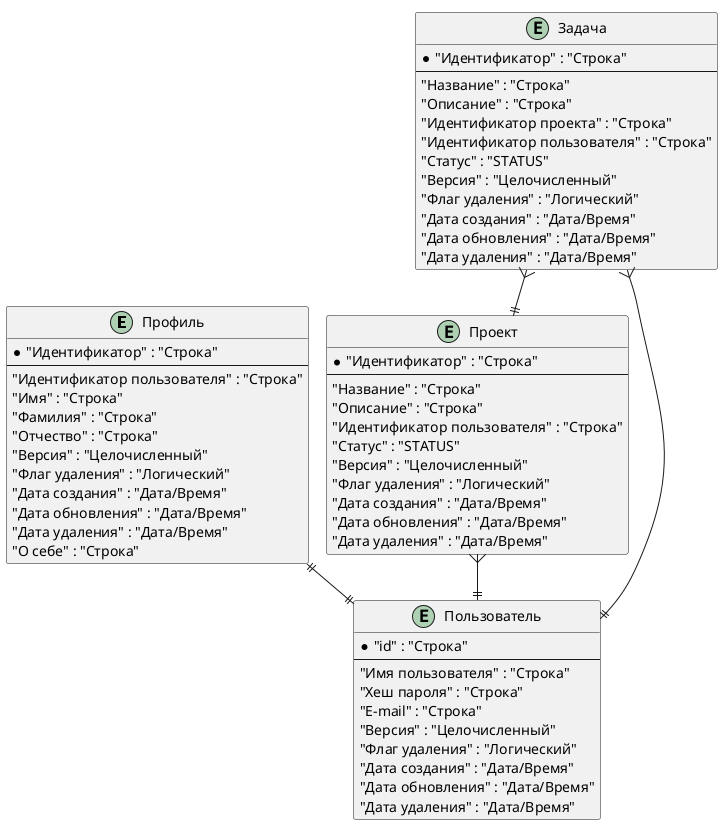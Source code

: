 @startuml 
'!pragma graphviz_dot jdot 
!pragma layout smetana 
entity "Профиль" as app_profile {
    *"Идентификатор" : "Строка"
---
    "Идентификатор пользователя" : "Строка"
    "Имя" : "Строка"
    "Фамилия" : "Строка"
    "Отчество" : "Строка"
    "Версия" : "Целочисленный"
    "Флаг удаления" : "Логический"
    "Дата создания" : "Дата/Время"
    "Дата обновления" : "Дата/Время"
    "Дата удаления" : "Дата/Время"
    "О себе" : "Строка"
}

entity "Проект" as app_project {
    *"Идентификатор" : "Строка"
---
    "Название" : "Строка"
    "Описание" : "Строка"
    "Идентификатор пользователя" : "Строка"
    "Статус" : "STATUS"
    "Версия" : "Целочисленный"
    "Флаг удаления" : "Логический"
    "Дата создания" : "Дата/Время"
    "Дата обновления" : "Дата/Время"
    "Дата удаления" : "Дата/Время"
}

entity "Задача" as app_task {
    *"Идентификатор" : "Строка"
---
    "Название" : "Строка"
    "Описание" : "Строка"
    "Идентификатор проекта" : "Строка"
    "Идентификатор пользователя" : "Строка"
    "Статус" : "STATUS"
    "Версия" : "Целочисленный"
    "Флаг удаления" : "Логический"
    "Дата создания" : "Дата/Время"
    "Дата обновления" : "Дата/Время"
    "Дата удаления" : "Дата/Время"
}

entity "Пользователь" as app_user {
    *"id" : "Строка"
---
    "Имя пользователя" : "Строка"
    "Хеш пароля" : "Строка"
    "E-mail" : "Строка"
    "Версия" : "Целочисленный"
    "Флаг удаления" : "Логический"
    "Дата создания" : "Дата/Время"
    "Дата обновления" : "Дата/Время"
    "Дата удаления" : "Дата/Время"
}

"app_profile" ||--|| "app_user"
"app_project" }--|| "app_user"
"app_task" }--|| "app_project"
"app_task" }--|| "app_user"

@enduml
